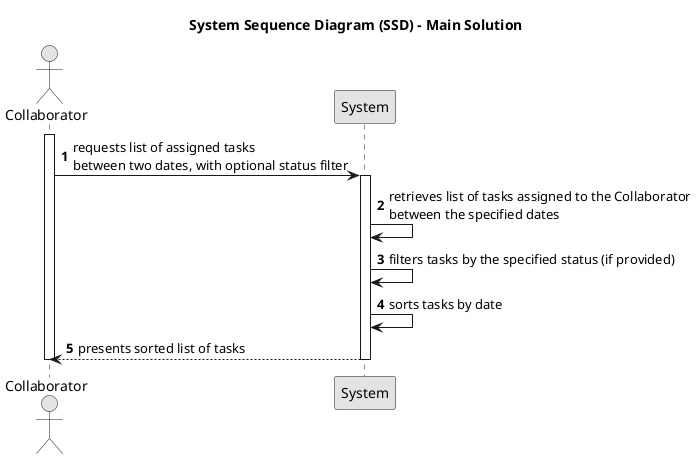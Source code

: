 @startuml
skinparam monochrome true
skinparam packageStyle rectangle
skinparam shadowing false

title System Sequence Diagram (SSD) - Main Solution

autonumber
actor "Collaborator" as Collaborator
participant "System" as System

activate Collaborator


    Collaborator -> System : requests list of assigned tasks\nbetween two dates, with optional status filter
    activate System

        System -> System : retrieves list of tasks assigned to the Collaborator\nbetween the specified dates
        System -> System : filters tasks by the specified status (if provided)
        System -> System : sorts tasks by date
        System --> Collaborator : presents sorted list of tasks
    deactivate System

deactivate Collaborator

@enduml